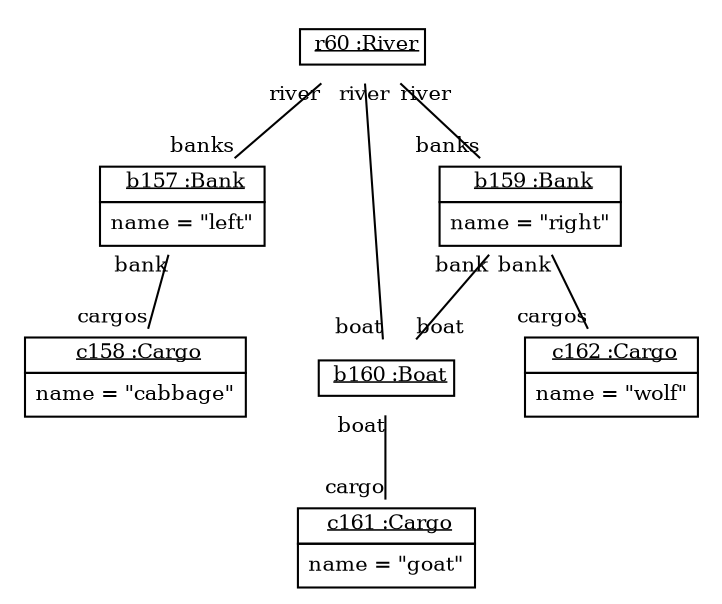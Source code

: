 graph ObjectDiagram {
   node [shape = none, fontsize = 10];
   edge [fontsize = 10];
   compound=true;

r60 [label=<<table border='0' cellborder='1' cellspacing='0'> <tr> <td> <u>r60 :River</u></td></tr></table>>];
b157 [label=<<table border='0' cellborder='1' cellspacing='0'> <tr> <td> <u>b157 :Bank</u></td></tr><tr><td><table border='0' cellborder='0' cellspacing='0'><tr><td align='left'>name = "left"</td></tr></table></td></tr></table>>];
c158 [label=<<table border='0' cellborder='1' cellspacing='0'> <tr> <td> <u>c158 :Cargo</u></td></tr><tr><td><table border='0' cellborder='0' cellspacing='0'><tr><td align='left'>name = "cabbage"</td></tr></table></td></tr></table>>];
b159 [label=<<table border='0' cellborder='1' cellspacing='0'> <tr> <td> <u>b159 :Bank</u></td></tr><tr><td><table border='0' cellborder='0' cellspacing='0'><tr><td align='left'>name = "right"</td></tr></table></td></tr></table>>];
b160 [label=<<table border='0' cellborder='1' cellspacing='0'> <tr> <td> <u>b160 :Boat</u></td></tr></table>>];
c161 [label=<<table border='0' cellborder='1' cellspacing='0'> <tr> <td> <u>c161 :Cargo</u></td></tr><tr><td><table border='0' cellborder='0' cellspacing='0'><tr><td align='left'>name = "goat"</td></tr></table></td></tr></table>>];
c162 [label=<<table border='0' cellborder='1' cellspacing='0'> <tr> <td> <u>c162 :Cargo</u></td></tr><tr><td><table border='0' cellborder='0' cellspacing='0'><tr><td align='left'>name = "wolf"</td></tr></table></td></tr></table>>];

r60 -- b157 [headlabel = "banks" taillabel = "river"];
r60 -- b159 [headlabel = "banks" taillabel = "river"];
r60 -- b160 [headlabel = "boat" taillabel = "river"];
b157 -- c158 [headlabel = "cargos" taillabel = "bank"];
b159 -- b160 [headlabel = "boat" taillabel = "bank"];
b159 -- c162 [headlabel = "cargos" taillabel = "bank"];
b160 -- c161 [headlabel = "cargo" taillabel = "boat"];
}
